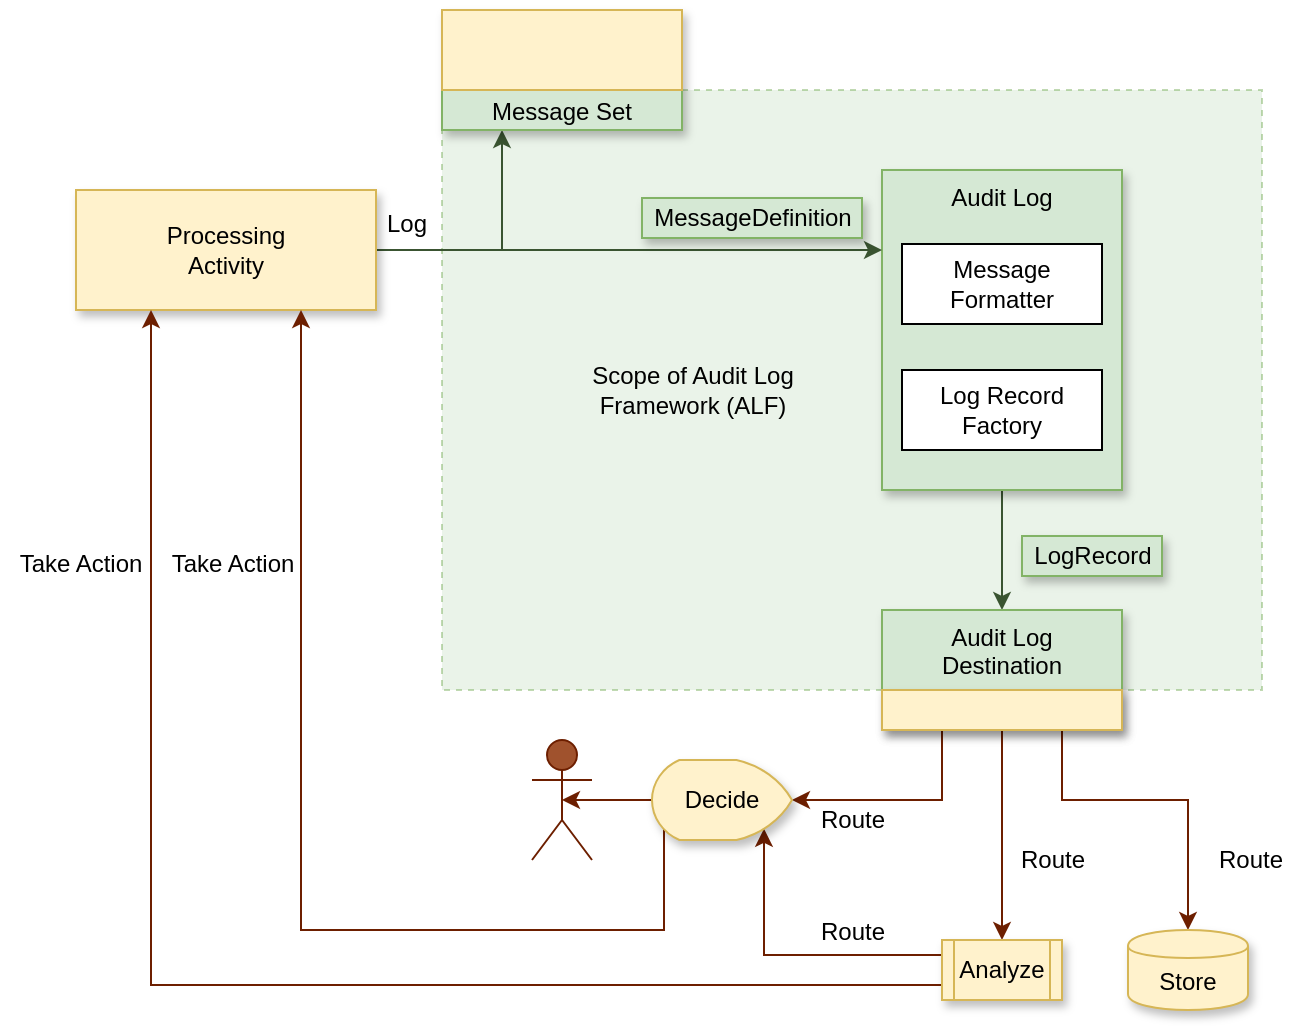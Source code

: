 <mxfile version="21.5.0" type="device" pages="2">
  <diagram name="overview" id="9Q0qc8ro2OQX7WcZR9Pz">
    <mxGraphModel dx="2021" dy="775" grid="1" gridSize="10" guides="1" tooltips="1" connect="1" arrows="1" fold="1" page="1" pageScale="1" pageWidth="827" pageHeight="1169" math="0" shadow="0">
      <root>
        <mxCell id="v07aUSKRO6PlqZ7t5c7J-0" />
        <mxCell id="v07aUSKRO6PlqZ7t5c7J-1" parent="v07aUSKRO6PlqZ7t5c7J-0" />
        <mxCell id="v07aUSKRO6PlqZ7t5c7J-41" value="" style="rounded=0;whiteSpace=wrap;html=1;strokeWidth=1;fillColor=#d5e8d4;strokeColor=#82b366;dashed=1;opacity=50;" parent="v07aUSKRO6PlqZ7t5c7J-1" vertex="1">
          <mxGeometry x="-539" y="150" width="410" height="300" as="geometry" />
        </mxCell>
        <mxCell id="v07aUSKRO6PlqZ7t5c7J-2" style="edgeStyle=orthogonalEdgeStyle;rounded=0;orthogonalLoop=1;jettySize=auto;html=1;exitX=0.5;exitY=1;exitDx=0;exitDy=0;entryX=0.5;entryY=0;entryDx=0;entryDy=0;fillColor=#6d8764;strokeColor=#3A5431;" parent="v07aUSKRO6PlqZ7t5c7J-1" source="v07aUSKRO6PlqZ7t5c7J-3" target="v07aUSKRO6PlqZ7t5c7J-7" edge="1">
          <mxGeometry relative="1" as="geometry" />
        </mxCell>
        <mxCell id="v07aUSKRO6PlqZ7t5c7J-3" value="Audit Log" style="rounded=0;whiteSpace=wrap;html=1;verticalAlign=top;fillColor=#d5e8d4;strokeColor=#82b366;shadow=1;" parent="v07aUSKRO6PlqZ7t5c7J-1" vertex="1">
          <mxGeometry x="-319" y="190" width="120" height="160" as="geometry" />
        </mxCell>
        <mxCell id="v07aUSKRO6PlqZ7t5c7J-4" style="edgeStyle=orthogonalEdgeStyle;rounded=0;orthogonalLoop=1;jettySize=auto;html=1;entryX=0;entryY=0.5;entryDx=0;entryDy=0;entryPerimeter=0;exitX=0.25;exitY=1;exitDx=0;exitDy=0;fillColor=#a0522d;strokeColor=#6D1F00;" parent="v07aUSKRO6PlqZ7t5c7J-1" source="v07aUSKRO6PlqZ7t5c7J-37" target="v07aUSKRO6PlqZ7t5c7J-24" edge="1">
          <mxGeometry relative="1" as="geometry">
            <mxPoint x="-289" y="485" as="sourcePoint" />
            <Array as="points">
              <mxPoint x="-289" y="505" />
            </Array>
          </mxGeometry>
        </mxCell>
        <mxCell id="v07aUSKRO6PlqZ7t5c7J-5" style="edgeStyle=orthogonalEdgeStyle;rounded=0;orthogonalLoop=1;jettySize=auto;html=1;exitX=0.5;exitY=1;exitDx=0;exitDy=0;entryX=0.5;entryY=0;entryDx=0;entryDy=0;fillColor=#a0522d;strokeColor=#6D1F00;" parent="v07aUSKRO6PlqZ7t5c7J-1" source="v07aUSKRO6PlqZ7t5c7J-37" target="v07aUSKRO6PlqZ7t5c7J-20" edge="1">
          <mxGeometry relative="1" as="geometry">
            <mxPoint x="-259" y="485" as="sourcePoint" />
          </mxGeometry>
        </mxCell>
        <mxCell id="v07aUSKRO6PlqZ7t5c7J-6" style="edgeStyle=orthogonalEdgeStyle;rounded=0;orthogonalLoop=1;jettySize=auto;html=1;exitX=0.75;exitY=1;exitDx=0;exitDy=0;entryX=0.5;entryY=0;entryDx=0;entryDy=0;fillColor=#a0522d;strokeColor=#6D1F00;" parent="v07aUSKRO6PlqZ7t5c7J-1" source="v07aUSKRO6PlqZ7t5c7J-37" target="v07aUSKRO6PlqZ7t5c7J-16" edge="1">
          <mxGeometry relative="1" as="geometry">
            <mxPoint x="-229" y="485" as="sourcePoint" />
            <Array as="points">
              <mxPoint x="-229" y="505" />
              <mxPoint x="-166" y="505" />
            </Array>
          </mxGeometry>
        </mxCell>
        <mxCell id="v07aUSKRO6PlqZ7t5c7J-7" value="Audit Log&lt;br&gt;Destination" style="rounded=0;whiteSpace=wrap;html=1;fillColor=#d5e8d4;strokeColor=#82b366;verticalAlign=top;shadow=1;" parent="v07aUSKRO6PlqZ7t5c7J-1" vertex="1">
          <mxGeometry x="-319" y="410" width="120" height="60" as="geometry" />
        </mxCell>
        <mxCell id="v07aUSKRO6PlqZ7t5c7J-8" value="LogRecord" style="text;html=1;align=center;verticalAlign=middle;resizable=0;points=[];;autosize=1;fillColor=#d5e8d4;strokeColor=#82b366;shadow=1;" parent="v07aUSKRO6PlqZ7t5c7J-1" vertex="1">
          <mxGeometry x="-249" y="373" width="70" height="20" as="geometry" />
        </mxCell>
        <mxCell id="v07aUSKRO6PlqZ7t5c7J-9" style="edgeStyle=orthogonalEdgeStyle;rounded=0;orthogonalLoop=1;jettySize=auto;html=1;exitX=1;exitY=0.5;exitDx=0;exitDy=0;entryX=0.25;entryY=1;entryDx=0;entryDy=0;fillColor=#6d8764;strokeColor=#3A5431;" parent="v07aUSKRO6PlqZ7t5c7J-1" source="v07aUSKRO6PlqZ7t5c7J-12" target="v07aUSKRO6PlqZ7t5c7J-10" edge="1">
          <mxGeometry relative="1" as="geometry" />
        </mxCell>
        <mxCell id="v07aUSKRO6PlqZ7t5c7J-10" value="Message Set" style="rounded=0;whiteSpace=wrap;html=1;fillColor=#d5e8d4;strokeColor=#82b366;verticalAlign=bottom;shadow=1;" parent="v07aUSKRO6PlqZ7t5c7J-1" vertex="1">
          <mxGeometry x="-539" y="110" width="120" height="60" as="geometry" />
        </mxCell>
        <mxCell id="v07aUSKRO6PlqZ7t5c7J-11" style="edgeStyle=orthogonalEdgeStyle;rounded=0;orthogonalLoop=1;jettySize=auto;html=1;entryX=0;entryY=0.25;entryDx=0;entryDy=0;fillColor=#6d8764;strokeColor=#3A5431;" parent="v07aUSKRO6PlqZ7t5c7J-1" source="v07aUSKRO6PlqZ7t5c7J-12" target="v07aUSKRO6PlqZ7t5c7J-3" edge="1">
          <mxGeometry relative="1" as="geometry" />
        </mxCell>
        <mxCell id="v07aUSKRO6PlqZ7t5c7J-12" value="Processing&lt;br&gt;Activity" style="rounded=0;whiteSpace=wrap;html=1;fillColor=#fff2cc;strokeColor=#d6b656;shadow=1;" parent="v07aUSKRO6PlqZ7t5c7J-1" vertex="1">
          <mxGeometry x="-722" y="200" width="150" height="60" as="geometry" />
        </mxCell>
        <mxCell id="v07aUSKRO6PlqZ7t5c7J-13" value="MessageDefinition" style="text;html=1;align=center;verticalAlign=middle;resizable=0;points=[];;autosize=1;fillColor=#d5e8d4;strokeColor=#82b366;shadow=1;" parent="v07aUSKRO6PlqZ7t5c7J-1" vertex="1">
          <mxGeometry x="-439" y="204" width="110" height="20" as="geometry" />
        </mxCell>
        <mxCell id="v07aUSKRO6PlqZ7t5c7J-14" value="Message&lt;br&gt;Formatter" style="rounded=0;whiteSpace=wrap;html=1;" parent="v07aUSKRO6PlqZ7t5c7J-1" vertex="1">
          <mxGeometry x="-309" y="227" width="100" height="40" as="geometry" />
        </mxCell>
        <mxCell id="v07aUSKRO6PlqZ7t5c7J-15" value="Log Record&lt;br&gt;Factory" style="rounded=0;whiteSpace=wrap;html=1;" parent="v07aUSKRO6PlqZ7t5c7J-1" vertex="1">
          <mxGeometry x="-309" y="290" width="100" height="40" as="geometry" />
        </mxCell>
        <mxCell id="v07aUSKRO6PlqZ7t5c7J-16" value="Store" style="shape=cylinder;whiteSpace=wrap;html=1;boundedLbl=1;backgroundOutline=1;fillColor=#fff2cc;strokeColor=#d6b656;shadow=1;" parent="v07aUSKRO6PlqZ7t5c7J-1" vertex="1">
          <mxGeometry x="-196" y="570" width="60" height="40" as="geometry" />
        </mxCell>
        <mxCell id="v07aUSKRO6PlqZ7t5c7J-17" style="edgeStyle=orthogonalEdgeStyle;rounded=0;orthogonalLoop=1;jettySize=auto;html=1;exitX=0;exitY=0.25;exitDx=0;exitDy=0;entryX=0.2;entryY=0.86;entryDx=0;entryDy=0;entryPerimeter=0;fillColor=#a0522d;strokeColor=#6D1F00;" parent="v07aUSKRO6PlqZ7t5c7J-1" source="v07aUSKRO6PlqZ7t5c7J-20" target="v07aUSKRO6PlqZ7t5c7J-24" edge="1">
          <mxGeometry relative="1" as="geometry">
            <mxPoint x="-179" y="540" as="targetPoint" />
          </mxGeometry>
        </mxCell>
        <mxCell id="v07aUSKRO6PlqZ7t5c7J-19" style="edgeStyle=orthogonalEdgeStyle;rounded=0;orthogonalLoop=1;jettySize=auto;html=1;exitX=0.5;exitY=1;exitDx=0;exitDy=0;entryX=0.5;entryY=0;entryDx=0;entryDy=0;" parent="v07aUSKRO6PlqZ7t5c7J-1" source="v07aUSKRO6PlqZ7t5c7J-20" edge="1">
          <mxGeometry relative="1" as="geometry">
            <mxPoint x="-259" y="595" as="targetPoint" />
          </mxGeometry>
        </mxCell>
        <mxCell id="v07aUSKRO6PlqZ7t5c7J-27" style="edgeStyle=orthogonalEdgeStyle;rounded=0;orthogonalLoop=1;jettySize=auto;html=1;exitX=0;exitY=0.75;exitDx=0;exitDy=0;entryX=0.25;entryY=1;entryDx=0;entryDy=0;fillColor=#a0522d;strokeColor=#6D1F00;" parent="v07aUSKRO6PlqZ7t5c7J-1" source="v07aUSKRO6PlqZ7t5c7J-20" target="v07aUSKRO6PlqZ7t5c7J-12" edge="1">
          <mxGeometry relative="1" as="geometry" />
        </mxCell>
        <mxCell id="v07aUSKRO6PlqZ7t5c7J-20" value="Analyze" style="shape=process;whiteSpace=wrap;html=1;backgroundOutline=1;fillColor=#fff2cc;strokeColor=#d6b656;shadow=1;" parent="v07aUSKRO6PlqZ7t5c7J-1" vertex="1">
          <mxGeometry x="-289" y="575" width="60" height="30" as="geometry" />
        </mxCell>
        <mxCell id="v07aUSKRO6PlqZ7t5c7J-21" value="Operator" style="shape=umlActor;verticalLabelPosition=bottom;labelBackgroundColor=#ffffff;verticalAlign=top;html=1;outlineConnect=0;fillColor=#a0522d;strokeColor=#6D1F00;fontColor=#ffffff;shadow=0;" parent="v07aUSKRO6PlqZ7t5c7J-1" vertex="1">
          <mxGeometry x="-494" y="475" width="30" height="60" as="geometry" />
        </mxCell>
        <mxCell id="v07aUSKRO6PlqZ7t5c7J-22" style="edgeStyle=orthogonalEdgeStyle;rounded=0;orthogonalLoop=1;jettySize=auto;html=1;exitX=1;exitY=0.5;exitDx=0;exitDy=0;exitPerimeter=0;entryX=0.5;entryY=0.5;entryDx=0;entryDy=0;entryPerimeter=0;fillColor=#a0522d;strokeColor=#6D1F00;" parent="v07aUSKRO6PlqZ7t5c7J-1" source="v07aUSKRO6PlqZ7t5c7J-24" target="v07aUSKRO6PlqZ7t5c7J-21" edge="1">
          <mxGeometry relative="1" as="geometry" />
        </mxCell>
        <mxCell id="v07aUSKRO6PlqZ7t5c7J-28" style="edgeStyle=orthogonalEdgeStyle;rounded=0;orthogonalLoop=1;jettySize=auto;html=1;entryX=0.75;entryY=1;entryDx=0;entryDy=0;fillColor=#a0522d;strokeColor=#6D1F00;" parent="v07aUSKRO6PlqZ7t5c7J-1" target="v07aUSKRO6PlqZ7t5c7J-12" edge="1">
          <mxGeometry relative="1" as="geometry">
            <mxPoint x="-599" y="300" as="targetPoint" />
            <mxPoint x="-428" y="500" as="sourcePoint" />
            <Array as="points">
              <mxPoint x="-428" y="570" />
              <mxPoint x="-609" y="570" />
            </Array>
          </mxGeometry>
        </mxCell>
        <mxCell id="v07aUSKRO6PlqZ7t5c7J-24" value="Decide" style="strokeWidth=1;html=1;shape=mxgraph.flowchart.display;whiteSpace=wrap;flipH=1;fillColor=#fff2cc;strokeColor=#d6b656;shadow=1;" parent="v07aUSKRO6PlqZ7t5c7J-1" vertex="1">
          <mxGeometry x="-434" y="485" width="70" height="40" as="geometry" />
        </mxCell>
        <mxCell id="v07aUSKRO6PlqZ7t5c7J-29" value="Log" style="text;html=1;align=center;verticalAlign=middle;resizable=0;points=[];;autosize=1;" parent="v07aUSKRO6PlqZ7t5c7J-1" vertex="1">
          <mxGeometry x="-577" y="207" width="40" height="20" as="geometry" />
        </mxCell>
        <mxCell id="v07aUSKRO6PlqZ7t5c7J-30" value="Route" style="text;html=1;align=center;verticalAlign=middle;resizable=0;points=[];;autosize=1;" parent="v07aUSKRO6PlqZ7t5c7J-1" vertex="1">
          <mxGeometry x="-359" y="505" width="50" height="20" as="geometry" />
        </mxCell>
        <mxCell id="v07aUSKRO6PlqZ7t5c7J-31" value="Take Action" style="text;html=1;align=center;verticalAlign=middle;resizable=0;points=[];;autosize=1;" parent="v07aUSKRO6PlqZ7t5c7J-1" vertex="1">
          <mxGeometry x="-684" y="377" width="80" height="20" as="geometry" />
        </mxCell>
        <mxCell id="v07aUSKRO6PlqZ7t5c7J-32" value="Take Action" style="text;html=1;align=center;verticalAlign=middle;resizable=0;points=[];;autosize=1;" parent="v07aUSKRO6PlqZ7t5c7J-1" vertex="1">
          <mxGeometry x="-760" y="377" width="80" height="20" as="geometry" />
        </mxCell>
        <mxCell id="v07aUSKRO6PlqZ7t5c7J-33" value="Route" style="text;html=1;align=center;verticalAlign=middle;resizable=0;points=[];;autosize=1;" parent="v07aUSKRO6PlqZ7t5c7J-1" vertex="1">
          <mxGeometry x="-359" y="561" width="50" height="20" as="geometry" />
        </mxCell>
        <mxCell id="v07aUSKRO6PlqZ7t5c7J-34" value="Route" style="text;html=1;align=center;verticalAlign=middle;resizable=0;points=[];;autosize=1;" parent="v07aUSKRO6PlqZ7t5c7J-1" vertex="1">
          <mxGeometry x="-259" y="525" width="50" height="20" as="geometry" />
        </mxCell>
        <mxCell id="v07aUSKRO6PlqZ7t5c7J-35" value="Route" style="text;html=1;align=center;verticalAlign=middle;resizable=0;points=[];;autosize=1;" parent="v07aUSKRO6PlqZ7t5c7J-1" vertex="1">
          <mxGeometry x="-160" y="525" width="50" height="20" as="geometry" />
        </mxCell>
        <mxCell id="v07aUSKRO6PlqZ7t5c7J-36" value="" style="rounded=0;whiteSpace=wrap;html=1;fillColor=#fff2cc;strokeColor=#d6b656;shadow=0;" parent="v07aUSKRO6PlqZ7t5c7J-1" vertex="1">
          <mxGeometry x="-539" y="110" width="120" height="40" as="geometry" />
        </mxCell>
        <mxCell id="v07aUSKRO6PlqZ7t5c7J-37" value="" style="rounded=0;whiteSpace=wrap;html=1;fillColor=#fff2cc;strokeColor=#d6b656;shadow=1;" parent="v07aUSKRO6PlqZ7t5c7J-1" vertex="1">
          <mxGeometry x="-319" y="450" width="120" height="20" as="geometry" />
        </mxCell>
        <mxCell id="v07aUSKRO6PlqZ7t5c7J-40" value="Scope of Audit Log&lt;br&gt;Framework (ALF)" style="text;html=1;align=center;verticalAlign=middle;resizable=0;points=[];;autosize=1;" parent="v07aUSKRO6PlqZ7t5c7J-1" vertex="1">
          <mxGeometry x="-474" y="285" width="120" height="30" as="geometry" />
        </mxCell>
      </root>
    </mxGraphModel>
  </diagram>
  <diagram id="TNU5d9mxGJ3BU1DqjUrd" name="audit-record-structure">
    <mxGraphModel dx="1194" dy="775" grid="1" gridSize="10" guides="1" tooltips="1" connect="1" arrows="1" fold="1" page="1" pageScale="1" pageWidth="827" pageHeight="1169" math="0" shadow="0">
      <root>
        <mxCell id="2Gug9YANCqlLnM6_Litz-0" />
        <mxCell id="2Gug9YANCqlLnM6_Litz-1" parent="2Gug9YANCqlLnM6_Litz-0" />
        <mxCell id="S-WpJF74Eo_OSTCcl3oI-0" value="guid" style="rounded=0;whiteSpace=wrap;html=1;align=left;fillColor=#fff2cc;strokeColor=#d6b656;shadow=1;" parent="2Gug9YANCqlLnM6_Litz-1" vertex="1">
          <mxGeometry x="150" y="170" width="210" height="30" as="geometry" />
        </mxCell>
        <mxCell id="S-WpJF74Eo_OSTCcl3oI-1" value="timestamp" style="rounded=0;whiteSpace=wrap;html=1;align=left;fillColor=#fff2cc;strokeColor=#d6b656;shadow=1;" parent="2Gug9YANCqlLnM6_Litz-1" vertex="1">
          <mxGeometry x="150" y="200" width="210" height="30" as="geometry" />
        </mxCell>
        <mxCell id="S-WpJF74Eo_OSTCcl3oI-19" value="" style="edgeStyle=orthogonalEdgeStyle;rounded=0;orthogonalLoop=1;jettySize=auto;html=1;entryX=0;entryY=0.5;entryDx=0;entryDy=0;fillColor=#fff2cc;strokeColor=#d6b656;shadow=0;strokeWidth=3;" parent="2Gug9YANCqlLnM6_Litz-1" source="S-WpJF74Eo_OSTCcl3oI-2" target="S-WpJF74Eo_OSTCcl3oI-18" edge="1">
          <mxGeometry relative="1" as="geometry" />
        </mxCell>
        <mxCell id="S-WpJF74Eo_OSTCcl3oI-2" value="originatorProperties" style="rounded=0;whiteSpace=wrap;html=1;align=left;fillColor=#fff2cc;strokeColor=#d6b656;shadow=1;" parent="2Gug9YANCqlLnM6_Litz-1" vertex="1">
          <mxGeometry x="150" y="230" width="210" height="30" as="geometry" />
        </mxCell>
        <mxCell id="S-WpJF74Eo_OSTCcl3oI-18" value="serverName" style="rounded=0;whiteSpace=wrap;html=1;align=left;fillColor=#fff2cc;strokeColor=#d6b656;shadow=1;" parent="2Gug9YANCqlLnM6_Litz-1" vertex="1">
          <mxGeometry x="440" y="160" width="210" height="30" as="geometry" />
        </mxCell>
        <mxCell id="S-WpJF74Eo_OSTCcl3oI-25" value="" style="edgeStyle=orthogonalEdgeStyle;rounded=0;orthogonalLoop=1;jettySize=auto;html=1;fillColor=#fff2cc;strokeColor=#d6b656;shadow=0;strokeWidth=3;entryX=0;entryY=0.5;entryDx=0;entryDy=0;" parent="2Gug9YANCqlLnM6_Litz-1" source="S-WpJF74Eo_OSTCcl3oI-3" target="S-WpJF74Eo_OSTCcl3oI-24" edge="1">
          <mxGeometry relative="1" as="geometry" />
        </mxCell>
        <mxCell id="S-WpJF74Eo_OSTCcl3oI-3" value="originatorComponent" style="rounded=0;whiteSpace=wrap;html=1;align=left;fillColor=#fff2cc;strokeColor=#d6b656;shadow=1;" parent="2Gug9YANCqlLnM6_Litz-1" vertex="1">
          <mxGeometry x="150" y="260" width="210" height="30" as="geometry" />
        </mxCell>
        <mxCell id="S-WpJF74Eo_OSTCcl3oI-24" value="componentId" style="rounded=0;whiteSpace=wrap;html=1;align=left;fillColor=#fff2cc;strokeColor=#d6b656;shadow=1;" parent="2Gug9YANCqlLnM6_Litz-1" vertex="1">
          <mxGeometry x="440" y="309" width="210" height="30" as="geometry" />
        </mxCell>
        <mxCell id="S-WpJF74Eo_OSTCcl3oI-4" value="actionDescription" style="rounded=0;whiteSpace=wrap;html=1;align=left;fillColor=#fff2cc;strokeColor=#d6b656;shadow=1;" parent="2Gug9YANCqlLnM6_Litz-1" vertex="1">
          <mxGeometry x="150" y="290" width="210" height="30" as="geometry" />
        </mxCell>
        <mxCell id="S-WpJF74Eo_OSTCcl3oI-5" value="threadId" style="rounded=0;whiteSpace=wrap;html=1;align=left;fillColor=#fff2cc;strokeColor=#d6b656;shadow=1;" parent="2Gug9YANCqlLnM6_Litz-1" vertex="1">
          <mxGeometry x="150" y="320" width="210" height="30" as="geometry" />
        </mxCell>
        <mxCell id="S-WpJF74Eo_OSTCcl3oI-6" value="threadName" style="rounded=0;whiteSpace=wrap;html=1;align=left;fillColor=#fff2cc;strokeColor=#d6b656;shadow=1;" parent="2Gug9YANCqlLnM6_Litz-1" vertex="1">
          <mxGeometry x="150" y="350" width="210" height="30" as="geometry" />
        </mxCell>
        <mxCell id="S-WpJF74Eo_OSTCcl3oI-7" value="severityCode" style="rounded=0;whiteSpace=wrap;html=1;align=left;fillColor=#d5e8d4;strokeColor=#82b366;shadow=1;" parent="2Gug9YANCqlLnM6_Litz-1" vertex="1">
          <mxGeometry x="150" y="380" width="210" height="30" as="geometry" />
        </mxCell>
        <mxCell id="S-WpJF74Eo_OSTCcl3oI-8" value="severity" style="rounded=0;whiteSpace=wrap;html=1;align=left;fillColor=#fff2cc;strokeColor=#d6b656;shadow=1;" parent="2Gug9YANCqlLnM6_Litz-1" vertex="1">
          <mxGeometry x="150" y="410" width="210" height="30" as="geometry" />
        </mxCell>
        <mxCell id="S-WpJF74Eo_OSTCcl3oI-9" value="messageId" style="rounded=0;whiteSpace=wrap;html=1;align=left;fillColor=#fff2cc;strokeColor=#d6b656;shadow=1;" parent="2Gug9YANCqlLnM6_Litz-1" vertex="1">
          <mxGeometry x="150" y="440" width="210" height="30" as="geometry" />
        </mxCell>
        <mxCell id="S-WpJF74Eo_OSTCcl3oI-10" value="messageText" style="rounded=0;whiteSpace=wrap;html=1;align=left;fillColor=#fff2cc;strokeColor=#d6b656;shadow=1;" parent="2Gug9YANCqlLnM6_Litz-1" vertex="1">
          <mxGeometry x="150" y="470" width="210" height="30" as="geometry" />
        </mxCell>
        <mxCell id="S-WpJF74Eo_OSTCcl3oI-11" value="messageParameters" style="rounded=0;whiteSpace=wrap;html=1;align=left;fillColor=#fff2cc;strokeColor=#d6b656;shadow=1;" parent="2Gug9YANCqlLnM6_Litz-1" vertex="1">
          <mxGeometry x="150" y="500" width="210" height="30" as="geometry" />
        </mxCell>
        <mxCell id="S-WpJF74Eo_OSTCcl3oI-12" value="additionalInformation" style="rounded=0;whiteSpace=wrap;html=1;align=left;fillColor=#fff2cc;strokeColor=#d6b656;shadow=1;" parent="2Gug9YANCqlLnM6_Litz-1" vertex="1">
          <mxGeometry x="150" y="530" width="210" height="30" as="geometry" />
        </mxCell>
        <mxCell id="S-WpJF74Eo_OSTCcl3oI-13" value="systemAction" style="rounded=0;whiteSpace=wrap;html=1;align=left;fillColor=#fff2cc;strokeColor=#d6b656;shadow=1;" parent="2Gug9YANCqlLnM6_Litz-1" vertex="1">
          <mxGeometry x="150" y="560" width="210" height="30" as="geometry" />
        </mxCell>
        <mxCell id="S-WpJF74Eo_OSTCcl3oI-14" value="userAction" style="rounded=0;whiteSpace=wrap;html=1;align=left;fillColor=#fff2cc;strokeColor=#d6b656;shadow=1;" parent="2Gug9YANCqlLnM6_Litz-1" vertex="1">
          <mxGeometry x="150" y="590" width="210" height="30" as="geometry" />
        </mxCell>
        <mxCell id="S-WpJF74Eo_OSTCcl3oI-15" value="exceptionClassName" style="rounded=0;whiteSpace=wrap;html=1;align=left;fillColor=#fff2cc;strokeColor=#d6b656;shadow=1;" parent="2Gug9YANCqlLnM6_Litz-1" vertex="1">
          <mxGeometry x="150" y="620" width="210" height="30" as="geometry" />
        </mxCell>
        <mxCell id="S-WpJF74Eo_OSTCcl3oI-20" value="exceptionMessage" style="rounded=0;whiteSpace=wrap;html=1;align=left;fillColor=#fff2cc;strokeColor=#d6b656;shadow=1;" parent="2Gug9YANCqlLnM6_Litz-1" vertex="1">
          <mxGeometry x="150" y="650" width="210" height="30" as="geometry" />
        </mxCell>
        <mxCell id="S-WpJF74Eo_OSTCcl3oI-21" value="exceptionStackTrace" style="rounded=0;whiteSpace=wrap;html=1;align=left;fillColor=#fff2cc;strokeColor=#d6b656;shadow=1;" parent="2Gug9YANCqlLnM6_Litz-1" vertex="1">
          <mxGeometry x="150" y="680" width="210" height="30" as="geometry" />
        </mxCell>
        <mxCell id="S-WpJF74Eo_OSTCcl3oI-22" value="serverType" style="rounded=0;whiteSpace=wrap;html=1;align=left;fillColor=#fff2cc;strokeColor=#d6b656;shadow=1;" parent="2Gug9YANCqlLnM6_Litz-1" vertex="1">
          <mxGeometry x="440" y="190" width="210" height="30" as="geometry" />
        </mxCell>
        <mxCell id="S-WpJF74Eo_OSTCcl3oI-23" value="localOrganizationName" style="rounded=0;whiteSpace=wrap;html=1;align=left;fillColor=#fff2cc;strokeColor=#d6b656;shadow=1;" parent="2Gug9YANCqlLnM6_Litz-1" vertex="1">
          <mxGeometry x="440" y="220" width="210" height="30" as="geometry" />
        </mxCell>
        <mxCell id="S-WpJF74Eo_OSTCcl3oI-26" value="componentName" style="rounded=0;whiteSpace=wrap;html=1;align=left;fillColor=#fff2cc;strokeColor=#d6b656;shadow=1;" parent="2Gug9YANCqlLnM6_Litz-1" vertex="1">
          <mxGeometry x="440" y="339" width="210" height="30" as="geometry" />
        </mxCell>
        <mxCell id="S-WpJF74Eo_OSTCcl3oI-27" value="componentStatus" style="rounded=0;whiteSpace=wrap;html=1;align=left;fillColor=#fff2cc;strokeColor=#d6b656;shadow=1;" parent="2Gug9YANCqlLnM6_Litz-1" vertex="1">
          <mxGeometry x="440" y="369" width="210" height="30" as="geometry" />
        </mxCell>
        <mxCell id="ZfOvKJMSTZ7FQWS6z5rX-0" value="componentDescription" style="rounded=0;whiteSpace=wrap;html=1;align=left;fillColor=#fff2cc;strokeColor=#d6b656;shadow=1;" parent="2Gug9YANCqlLnM6_Litz-1" vertex="1">
          <mxGeometry x="440" y="399" width="210" height="30" as="geometry" />
        </mxCell>
        <mxCell id="ZfOvKJMSTZ7FQWS6z5rX-1" value="componentWikiURL" style="rounded=0;whiteSpace=wrap;html=1;align=left;fillColor=#fff2cc;strokeColor=#d6b656;shadow=1;" parent="2Gug9YANCqlLnM6_Litz-1" vertex="1">
          <mxGeometry x="440" y="429" width="210" height="30" as="geometry" />
        </mxCell>
        <mxCell id="ZfOvKJMSTZ7FQWS6z5rX-2" value="metadataCollectionId" style="rounded=0;whiteSpace=wrap;html=1;align=left;fillColor=#fff2cc;strokeColor=#d6b656;shadow=1;" parent="2Gug9YANCqlLnM6_Litz-1" vertex="1">
          <mxGeometry x="440" y="250" width="210" height="30" as="geometry" />
        </mxCell>
      </root>
    </mxGraphModel>
  </diagram>
</mxfile>
